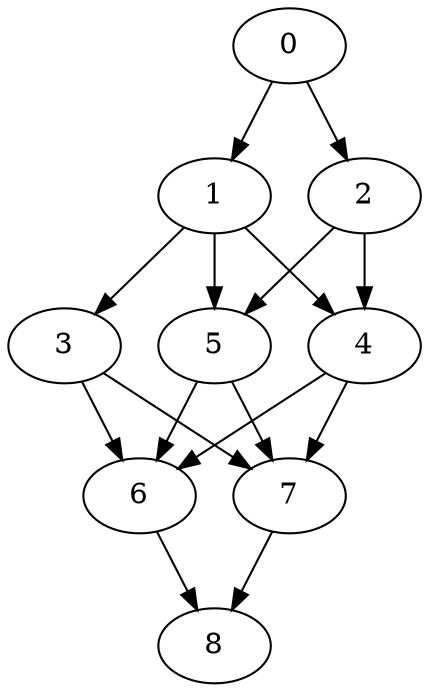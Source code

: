 digraph G {

0 -> 1;
0 -> 2;
1 -> 3;
1 -> 4;
1 -> 5;
2 -> 4;
2 -> 5;
3 -> 6;
3 -> 7;
4 -> 6;
4 -> 7;
5 -> 6;
5 -> 7;
6 -> 8;
7 -> 8;

}
